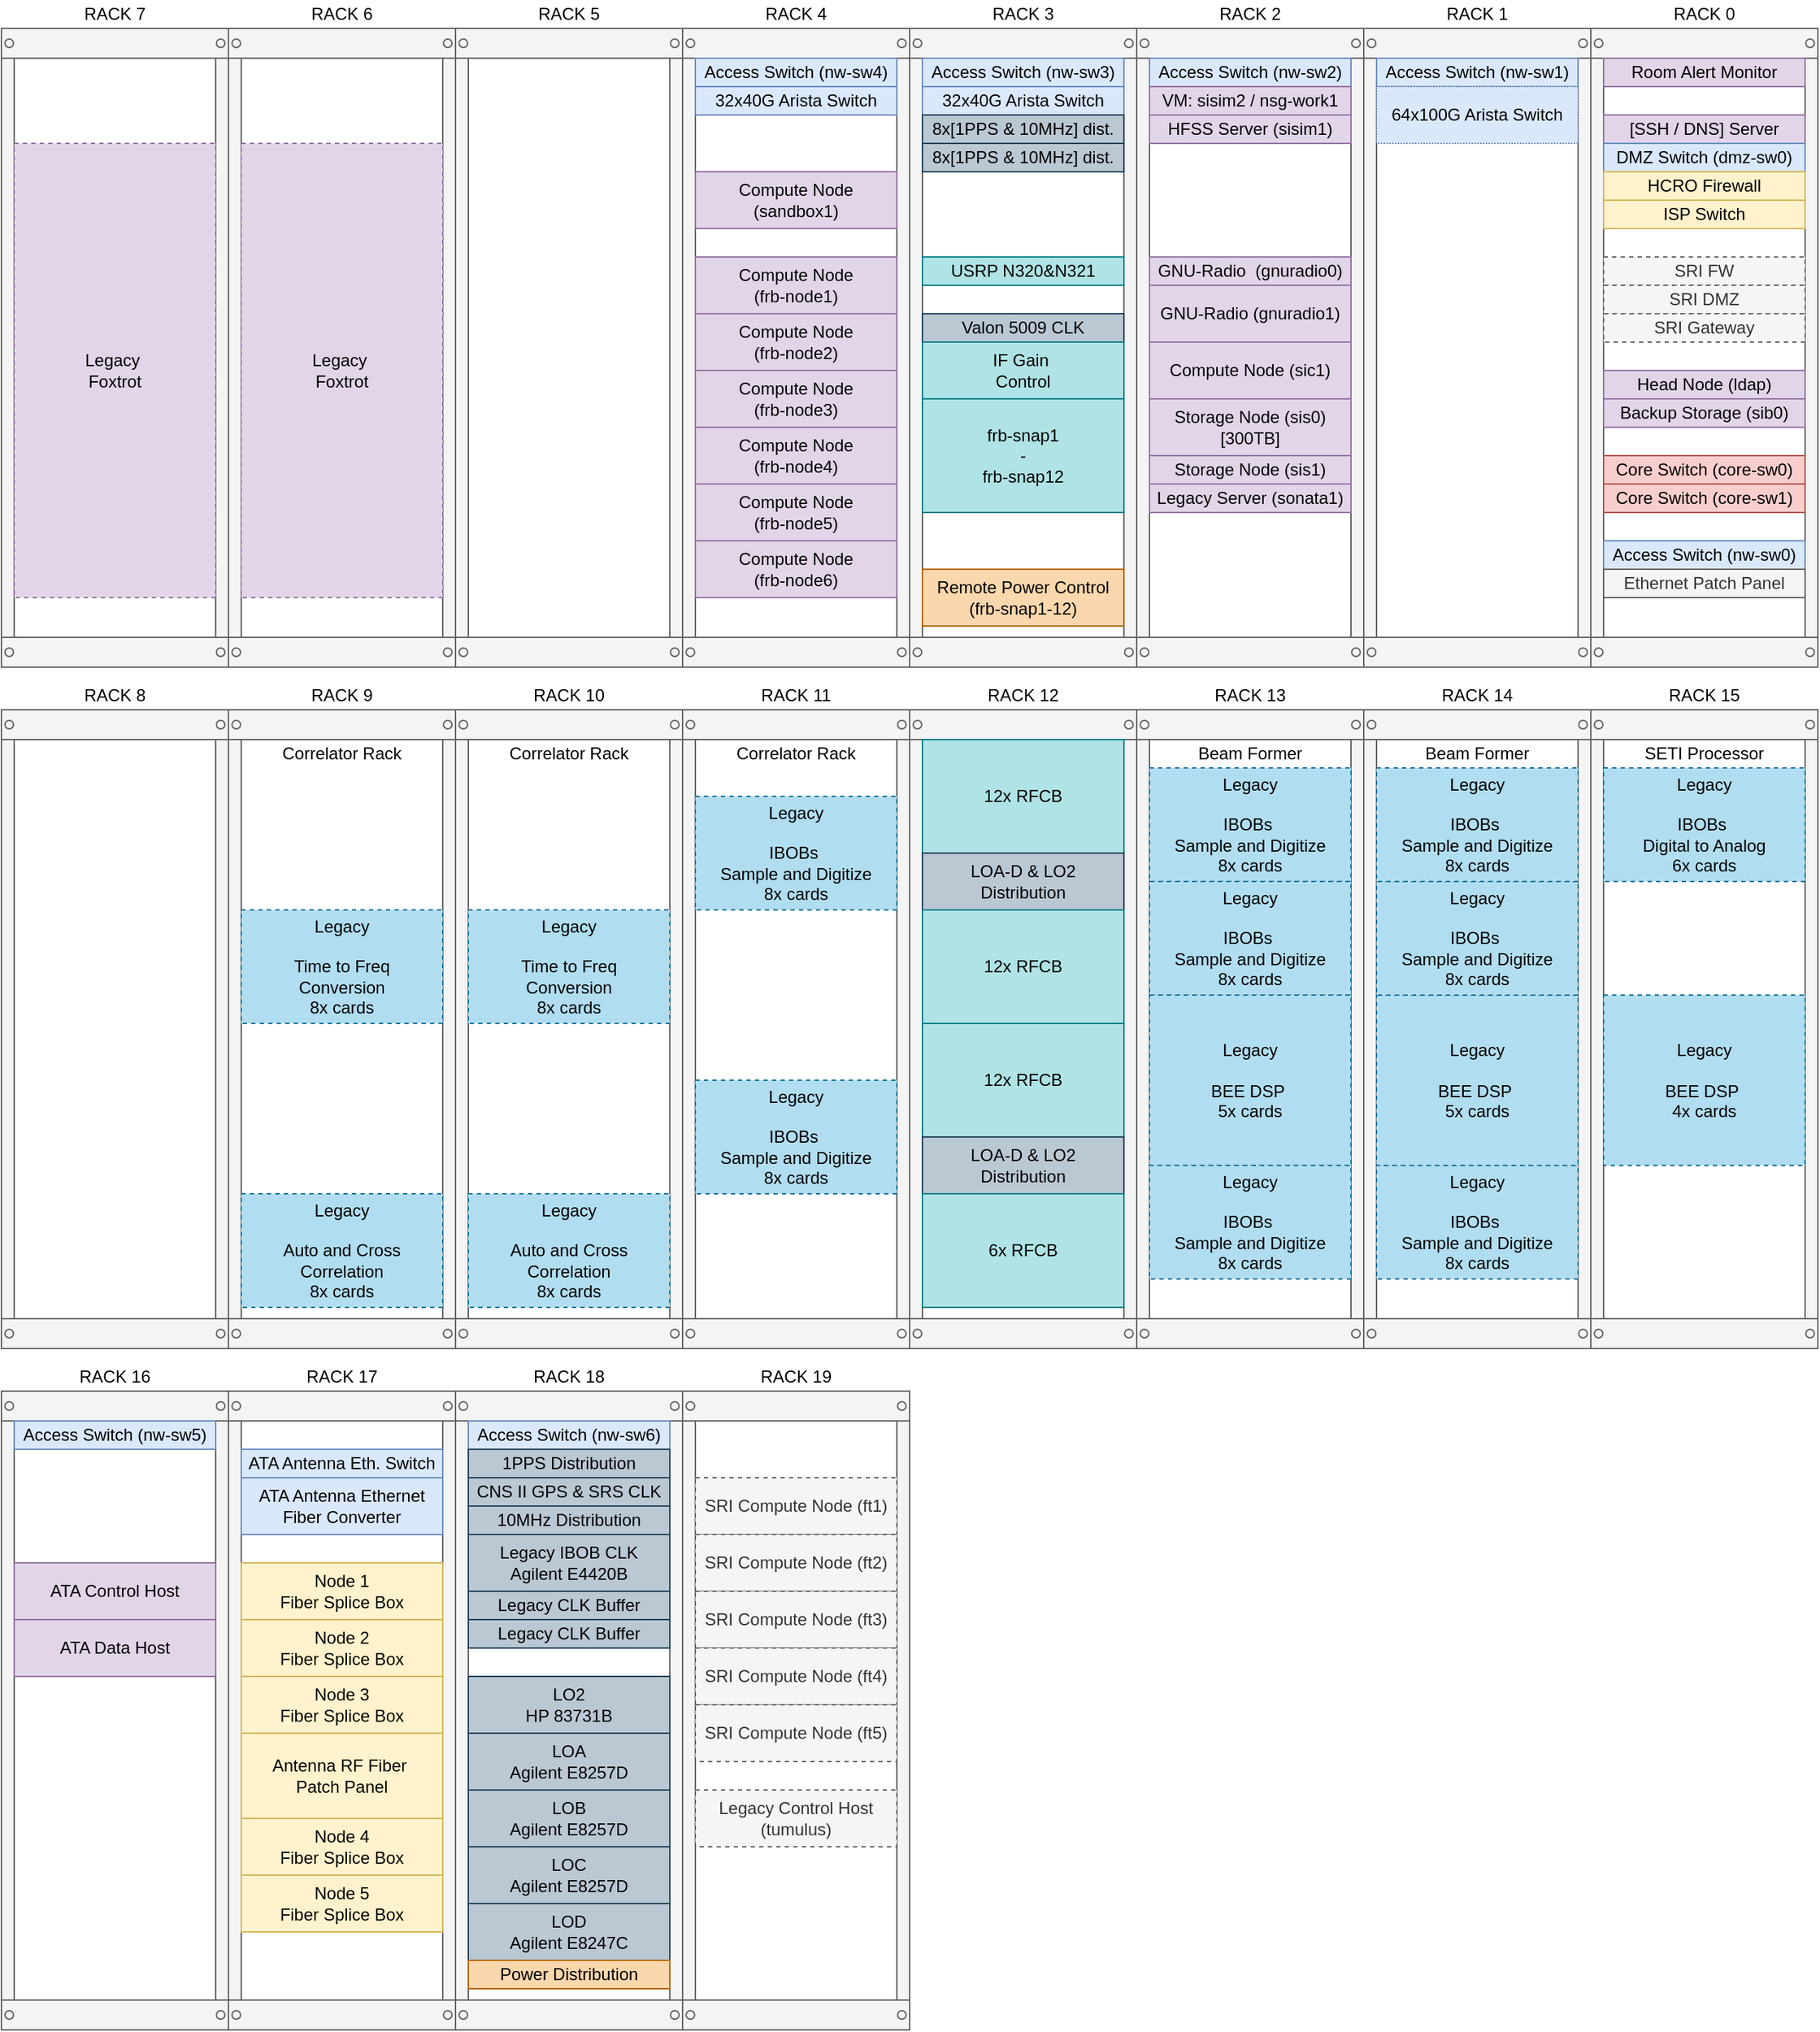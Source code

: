 <mxfile version="13.7.9" type="device"><diagram id="acVlcwg54Op8fTkylgdc" name="Page-1"><mxGraphModel dx="1425" dy="791" grid="1" gridSize="10" guides="1" tooltips="1" connect="1" arrows="1" fold="1" page="1" pageScale="1" pageWidth="1300" pageHeight="1500" math="0" shadow="0"><root><mxCell id="0"/><mxCell id="1" parent="0"/><mxCell id="pl-7MKPq9duxqX2L7ix8-49" value="" style="strokeColor=#666666;html=1;verticalLabelPosition=bottom;labelBackgroundColor=#ffffff;verticalAlign=top;outlineConnect=0;shadow=0;dashed=0;shape=mxgraph.rackGeneral.container;fillColor2=#f4f4f4;container=1;collapsible=0;childLayout=rack;allowGaps=1;marginLeft=9;marginRight=9;marginTop=21;marginBottom=22;textColor=#666666;numDisp=off;align=left;" parent="1" vertex="1"><mxGeometry y="40" width="160" height="450" as="geometry"/></mxCell><mxCell id="Iebf_8mehRevrUUTyz5r-137" value="Legacy&amp;nbsp;&lt;br&gt;Foxtrot" style="rounded=0;whiteSpace=wrap;html=1;fillColor=#e1d5e7;strokeColor=#9673a6;dashed=1;" vertex="1" parent="pl-7MKPq9duxqX2L7ix8-49"><mxGeometry x="9" y="81" width="142" height="320" as="geometry"/></mxCell><mxCell id="pl-7MKPq9duxqX2L7ix8-50" value="" style="strokeColor=#666666;html=1;verticalLabelPosition=bottom;labelBackgroundColor=#ffffff;verticalAlign=top;outlineConnect=0;shadow=0;dashed=0;shape=mxgraph.rackGeneral.container;fillColor2=#f4f4f4;container=1;collapsible=0;childLayout=rack;allowGaps=1;marginLeft=9;marginRight=9;marginTop=21;marginBottom=22;textColor=#666666;numDisp=off;align=left;" parent="1" vertex="1"><mxGeometry x="160" y="40" width="160" height="450" as="geometry"/></mxCell><mxCell id="pl-7MKPq9duxqX2L7ix8-70" value="Legacy&amp;nbsp;&lt;br&gt;Foxtrot" style="rounded=0;whiteSpace=wrap;html=1;fillColor=#e1d5e7;strokeColor=#9673a6;dashed=1;" parent="pl-7MKPq9duxqX2L7ix8-50" vertex="1"><mxGeometry x="9" y="81" width="142" height="320" as="geometry"/></mxCell><mxCell id="pl-7MKPq9duxqX2L7ix8-51" value="" style="strokeColor=#666666;html=1;verticalLabelPosition=bottom;labelBackgroundColor=#ffffff;verticalAlign=top;outlineConnect=0;shadow=0;dashed=0;shape=mxgraph.rackGeneral.container;fillColor2=#f4f4f4;container=1;collapsible=0;childLayout=rack;allowGaps=1;marginLeft=9;marginRight=9;marginTop=21;marginBottom=22;textColor=#666666;numDisp=off;align=left;" parent="1" vertex="1"><mxGeometry x="320" y="40" width="160" height="450" as="geometry"/></mxCell><mxCell id="pl-7MKPq9duxqX2L7ix8-52" value="" style="strokeColor=#666666;html=1;verticalLabelPosition=bottom;labelBackgroundColor=#ffffff;verticalAlign=top;outlineConnect=0;shadow=0;dashed=0;shape=mxgraph.rackGeneral.container;fillColor2=#f4f4f4;container=1;collapsible=0;childLayout=rack;allowGaps=1;marginLeft=9;marginRight=9;marginTop=21;marginBottom=22;textColor=#666666;numDisp=off;align=left;" parent="1" vertex="1"><mxGeometry x="480" y="40" width="160" height="450" as="geometry"/></mxCell><mxCell id="Iebf_8mehRevrUUTyz5r-128" value="Access Switch (nw-sw4)" style="rounded=0;whiteSpace=wrap;html=1;fillColor=#dae8fc;strokeColor=#6c8ebf;" vertex="1" parent="pl-7MKPq9duxqX2L7ix8-52"><mxGeometry x="9" y="21" width="142" height="20" as="geometry"/></mxCell><mxCell id="Iebf_8mehRevrUUTyz5r-132" value="32x40G Arista Switch" style="rounded=0;whiteSpace=wrap;html=1;fillColor=#dae8fc;strokeColor=#6c8ebf;" vertex="1" parent="pl-7MKPq9duxqX2L7ix8-52"><mxGeometry x="9" y="41" width="142" height="20" as="geometry"/></mxCell><mxCell id="pl-7MKPq9duxqX2L7ix8-56" value="Compute Node (sandbox1)" style="rounded=0;whiteSpace=wrap;html=1;fillColor=#e1d5e7;strokeColor=#9673a6;" parent="pl-7MKPq9duxqX2L7ix8-52" vertex="1"><mxGeometry x="9" y="101" width="142" height="40" as="geometry"/></mxCell><mxCell id="pl-7MKPq9duxqX2L7ix8-57" value="Compute Node&lt;br&gt;(frb-node1)" style="rounded=0;whiteSpace=wrap;html=1;fillColor=#e1d5e7;strokeColor=#9673a6;" parent="pl-7MKPq9duxqX2L7ix8-52" vertex="1"><mxGeometry x="9" y="161" width="142" height="40" as="geometry"/></mxCell><mxCell id="pl-7MKPq9duxqX2L7ix8-58" value="Compute Node&lt;br&gt;(frb-node2)" style="rounded=0;whiteSpace=wrap;html=1;fillColor=#e1d5e7;strokeColor=#9673a6;" parent="pl-7MKPq9duxqX2L7ix8-52" vertex="1"><mxGeometry x="9" y="201" width="142" height="40" as="geometry"/></mxCell><mxCell id="pl-7MKPq9duxqX2L7ix8-59" value="Compute Node&lt;br&gt;(frb-node3)" style="rounded=0;whiteSpace=wrap;html=1;fillColor=#e1d5e7;strokeColor=#9673a6;" parent="pl-7MKPq9duxqX2L7ix8-52" vertex="1"><mxGeometry x="9" y="241" width="142" height="40" as="geometry"/></mxCell><mxCell id="pl-7MKPq9duxqX2L7ix8-60" value="Compute Node&lt;br&gt;(frb-node4)" style="rounded=0;whiteSpace=wrap;html=1;fillColor=#e1d5e7;strokeColor=#9673a6;" parent="pl-7MKPq9duxqX2L7ix8-52" vertex="1"><mxGeometry x="9" y="281" width="142" height="40" as="geometry"/></mxCell><mxCell id="pl-7MKPq9duxqX2L7ix8-61" value="Compute Node&lt;br&gt;(frb-node5)" style="rounded=0;whiteSpace=wrap;html=1;fillColor=#e1d5e7;strokeColor=#9673a6;" parent="pl-7MKPq9duxqX2L7ix8-52" vertex="1"><mxGeometry x="9" y="321" width="142" height="40" as="geometry"/></mxCell><mxCell id="pl-7MKPq9duxqX2L7ix8-62" value="Compute Node&lt;br&gt;(frb-node6)" style="rounded=0;whiteSpace=wrap;html=1;fillColor=#e1d5e7;strokeColor=#9673a6;" parent="pl-7MKPq9duxqX2L7ix8-52" vertex="1"><mxGeometry x="9" y="361" width="142" height="40" as="geometry"/></mxCell><mxCell id="Iebf_8mehRevrUUTyz5r-2" value="" style="strokeColor=#666666;html=1;verticalLabelPosition=bottom;labelBackgroundColor=#ffffff;verticalAlign=top;outlineConnect=0;shadow=0;dashed=0;shape=mxgraph.rackGeneral.container;fillColor2=#f4f4f4;container=1;collapsible=0;childLayout=rack;allowGaps=1;marginLeft=9;marginRight=9;marginTop=21;marginBottom=22;textColor=#666666;numDisp=off;align=left;" vertex="1" parent="1"><mxGeometry x="640" y="40" width="160" height="450" as="geometry"/></mxCell><mxCell id="Iebf_8mehRevrUUTyz5r-127" value="Access Switch (nw-sw3)" style="rounded=0;whiteSpace=wrap;html=1;fillColor=#dae8fc;strokeColor=#6c8ebf;" vertex="1" parent="Iebf_8mehRevrUUTyz5r-2"><mxGeometry x="9" y="21" width="142" height="20" as="geometry"/></mxCell><mxCell id="Iebf_8mehRevrUUTyz5r-134" value="32x40G Arista Switch" style="rounded=0;whiteSpace=wrap;html=1;fillColor=#dae8fc;strokeColor=#6c8ebf;" vertex="1" parent="Iebf_8mehRevrUUTyz5r-2"><mxGeometry x="9" y="41" width="142" height="20" as="geometry"/></mxCell><mxCell id="pl-7MKPq9duxqX2L7ix8-67" value="8x[1PPS &amp;amp; 10MHz] dist." style="rounded=0;whiteSpace=wrap;html=1;fillColor=#bac8d3;strokeColor=#23445d;" parent="Iebf_8mehRevrUUTyz5r-2" vertex="1"><mxGeometry x="9" y="61" width="142" height="20" as="geometry"/></mxCell><mxCell id="Iebf_8mehRevrUUTyz5r-135" value="8x[1PPS &amp;amp; 10MHz] dist." style="rounded=0;whiteSpace=wrap;html=1;fillColor=#bac8d3;strokeColor=#23445d;" vertex="1" parent="Iebf_8mehRevrUUTyz5r-2"><mxGeometry x="9" y="81" width="142" height="20" as="geometry"/></mxCell><mxCell id="Iebf_8mehRevrUUTyz5r-136" value="USRP N320&amp;amp;N321" style="rounded=0;whiteSpace=wrap;html=1;fillColor=#b0e3e6;strokeColor=#0e8088;" vertex="1" parent="Iebf_8mehRevrUUTyz5r-2"><mxGeometry x="9" y="161" width="142" height="20" as="geometry"/></mxCell><mxCell id="pl-7MKPq9duxqX2L7ix8-66" value="Valon 5009 CLK" style="rounded=0;whiteSpace=wrap;html=1;fillColor=#bac8d3;strokeColor=#23445d;" parent="Iebf_8mehRevrUUTyz5r-2" vertex="1"><mxGeometry x="9" y="201" width="142" height="20" as="geometry"/></mxCell><mxCell id="pl-7MKPq9duxqX2L7ix8-63" value="IF Gain&amp;nbsp;&lt;br&gt;Control" style="rounded=0;whiteSpace=wrap;html=1;fillColor=#b0e3e6;strokeColor=#0e8088;" parent="Iebf_8mehRevrUUTyz5r-2" vertex="1"><mxGeometry x="9" y="221" width="142" height="40" as="geometry"/></mxCell><mxCell id="pl-7MKPq9duxqX2L7ix8-65" value="frb-snap1&lt;br&gt;-&lt;br&gt;frb-snap12" style="rounded=0;whiteSpace=wrap;html=1;fillColor=#b0e3e6;strokeColor=#0e8088;" parent="Iebf_8mehRevrUUTyz5r-2" vertex="1"><mxGeometry x="9" y="261" width="142" height="80" as="geometry"/></mxCell><mxCell id="pl-7MKPq9duxqX2L7ix8-68" value="Remote Power Control&lt;br&gt;(frb-snap1-12)" style="rounded=0;whiteSpace=wrap;html=1;fillColor=#fad7ac;strokeColor=#b46504;" parent="Iebf_8mehRevrUUTyz5r-2" vertex="1"><mxGeometry x="9" y="381" width="142" height="40" as="geometry"/></mxCell><mxCell id="Iebf_8mehRevrUUTyz5r-6" value="" style="strokeColor=#666666;html=1;verticalLabelPosition=bottom;labelBackgroundColor=#ffffff;verticalAlign=top;outlineConnect=0;shadow=0;dashed=0;shape=mxgraph.rackGeneral.container;fillColor2=#f4f4f4;container=1;collapsible=0;childLayout=rack;allowGaps=1;marginLeft=9;marginRight=9;marginTop=21;marginBottom=22;textColor=#666666;numDisp=off;align=left;" vertex="1" parent="1"><mxGeometry x="800" y="40" width="160" height="450" as="geometry"/></mxCell><mxCell id="Iebf_8mehRevrUUTyz5r-124" value="Access Switch (nw-sw2)" style="rounded=0;whiteSpace=wrap;html=1;fillColor=#dae8fc;strokeColor=#6c8ebf;" vertex="1" parent="Iebf_8mehRevrUUTyz5r-6"><mxGeometry x="9" y="21" width="142" height="20" as="geometry"/></mxCell><mxCell id="Iebf_8mehRevrUUTyz5r-12" value="VM: sisim2 / nsg-work1" style="rounded=0;whiteSpace=wrap;html=1;fillColor=#e1d5e7;strokeColor=#9673a6;" vertex="1" parent="Iebf_8mehRevrUUTyz5r-6"><mxGeometry x="9" y="41" width="142" height="20" as="geometry"/></mxCell><mxCell id="Iebf_8mehRevrUUTyz5r-7" value="HFSS Server (sisim1)" style="rounded=0;whiteSpace=wrap;html=1;fillColor=#e1d5e7;strokeColor=#9673a6;" vertex="1" parent="Iebf_8mehRevrUUTyz5r-6"><mxGeometry x="9" y="61" width="142" height="20" as="geometry"/></mxCell><mxCell id="Iebf_8mehRevrUUTyz5r-9" value="GNU-Radio&amp;nbsp; (gnuradio0)" style="rounded=0;whiteSpace=wrap;html=1;fillColor=#e1d5e7;strokeColor=#9673a6;" vertex="1" parent="Iebf_8mehRevrUUTyz5r-6"><mxGeometry x="9" y="161" width="142" height="20" as="geometry"/></mxCell><mxCell id="Iebf_8mehRevrUUTyz5r-13" value="GNU-Radio (gnuradio1)" style="rounded=0;whiteSpace=wrap;html=1;fillColor=#e1d5e7;strokeColor=#9673a6;" vertex="1" parent="Iebf_8mehRevrUUTyz5r-6"><mxGeometry x="9" y="181" width="142" height="40" as="geometry"/></mxCell><mxCell id="Iebf_8mehRevrUUTyz5r-8" value="Compute Node (sic1)" style="rounded=0;whiteSpace=wrap;html=1;fillColor=#e1d5e7;strokeColor=#9673a6;" vertex="1" parent="Iebf_8mehRevrUUTyz5r-6"><mxGeometry x="9" y="221" width="142" height="40" as="geometry"/></mxCell><mxCell id="Iebf_8mehRevrUUTyz5r-129" value="Storage Node (sis0)&lt;br&gt;[300TB]" style="rounded=0;whiteSpace=wrap;html=1;fillColor=#e1d5e7;strokeColor=#9673a6;" vertex="1" parent="Iebf_8mehRevrUUTyz5r-6"><mxGeometry x="9" y="261" width="142" height="40" as="geometry"/></mxCell><mxCell id="Iebf_8mehRevrUUTyz5r-130" value="Storage Node (sis1)" style="rounded=0;whiteSpace=wrap;html=1;fillColor=#e1d5e7;strokeColor=#9673a6;" vertex="1" parent="Iebf_8mehRevrUUTyz5r-6"><mxGeometry x="9" y="301" width="142" height="20" as="geometry"/></mxCell><mxCell id="Iebf_8mehRevrUUTyz5r-131" value="Legacy Server (sonata1)" style="rounded=0;whiteSpace=wrap;html=1;fillColor=#e1d5e7;strokeColor=#9673a6;" vertex="1" parent="Iebf_8mehRevrUUTyz5r-6"><mxGeometry x="9" y="321" width="142" height="20" as="geometry"/></mxCell><mxCell id="Iebf_8mehRevrUUTyz5r-10" value="" style="strokeColor=#666666;html=1;verticalLabelPosition=bottom;labelBackgroundColor=#ffffff;verticalAlign=top;outlineConnect=0;shadow=0;dashed=0;shape=mxgraph.rackGeneral.container;fillColor2=#f4f4f4;container=1;collapsible=0;childLayout=rack;allowGaps=1;marginLeft=9;marginRight=9;marginTop=21;marginBottom=22;textColor=#666666;numDisp=off;align=left;" vertex="1" parent="1"><mxGeometry x="960" y="40" width="160" height="450" as="geometry"/></mxCell><mxCell id="Iebf_8mehRevrUUTyz5r-11" value="Access Switch (nw-sw1)" style="rounded=0;whiteSpace=wrap;html=1;fillColor=#dae8fc;strokeColor=#6c8ebf;" vertex="1" parent="Iebf_8mehRevrUUTyz5r-10"><mxGeometry x="9" y="21" width="142" height="20" as="geometry"/></mxCell><mxCell id="Iebf_8mehRevrUUTyz5r-125" value="64x100G Arista Switch" style="rounded=0;whiteSpace=wrap;html=1;fillColor=#dae8fc;strokeColor=#6c8ebf;dashed=1;dashPattern=1 1;" vertex="1" parent="Iebf_8mehRevrUUTyz5r-10"><mxGeometry x="9" y="41" width="142" height="40" as="geometry"/></mxCell><mxCell id="Iebf_8mehRevrUUTyz5r-52" value="" style="strokeColor=#666666;html=1;verticalLabelPosition=bottom;labelBackgroundColor=#ffffff;verticalAlign=top;outlineConnect=0;shadow=0;dashed=0;shape=mxgraph.rackGeneral.container;fillColor2=#f4f4f4;container=1;collapsible=0;childLayout=rack;allowGaps=1;marginLeft=9;marginRight=9;marginTop=21;marginBottom=22;textColor=#666666;numDisp=off;align=left;" vertex="1" parent="1"><mxGeometry y="520" width="160" height="450" as="geometry"/></mxCell><mxCell id="Iebf_8mehRevrUUTyz5r-60" value="" style="strokeColor=#666666;html=1;verticalLabelPosition=bottom;labelBackgroundColor=#ffffff;verticalAlign=top;outlineConnect=0;shadow=0;dashed=0;shape=mxgraph.rackGeneral.container;fillColor2=#f4f4f4;container=1;collapsible=0;childLayout=rack;allowGaps=1;marginLeft=9;marginRight=9;marginTop=21;marginBottom=22;textColor=#666666;numDisp=off;align=left;" vertex="1" parent="1"><mxGeometry x="160" y="520" width="160" height="450" as="geometry"/></mxCell><mxCell id="Iebf_8mehRevrUUTyz5r-155" value="Correlator Rack" style="text;html=1;strokeColor=none;fillColor=none;align=center;verticalAlign=middle;whiteSpace=wrap;rounded=0;" vertex="1" parent="Iebf_8mehRevrUUTyz5r-60"><mxGeometry x="9" y="21" width="142" height="20" as="geometry"/></mxCell><mxCell id="Iebf_8mehRevrUUTyz5r-150" value="Legacy&lt;br&gt;&lt;br&gt;Time to Freq&lt;br&gt;Conversion&lt;br&gt;8x cards" style="rounded=0;whiteSpace=wrap;html=1;strokeColor=#10739e;dashed=1;fillColor=#b1ddf0;" vertex="1" parent="Iebf_8mehRevrUUTyz5r-60"><mxGeometry x="9" y="141" width="142" height="80" as="geometry"/></mxCell><mxCell id="Iebf_8mehRevrUUTyz5r-151" value="Legacy&lt;br&gt;&lt;br&gt;Auto and Cross&lt;br&gt;Correlation&lt;br&gt;8x cards" style="rounded=0;whiteSpace=wrap;html=1;strokeColor=#10739e;dashed=1;fillColor=#b1ddf0;" vertex="1" parent="Iebf_8mehRevrUUTyz5r-60"><mxGeometry x="9" y="341" width="142" height="80" as="geometry"/></mxCell><mxCell id="Iebf_8mehRevrUUTyz5r-66" value="" style="strokeColor=#666666;html=1;verticalLabelPosition=bottom;labelBackgroundColor=#ffffff;verticalAlign=top;outlineConnect=0;shadow=0;dashed=0;shape=mxgraph.rackGeneral.container;fillColor2=#f4f4f4;container=1;collapsible=0;childLayout=rack;allowGaps=1;marginLeft=9;marginRight=9;marginTop=21;marginBottom=22;textColor=#666666;numDisp=off;align=left;" vertex="1" parent="1"><mxGeometry x="320" y="520" width="160" height="450" as="geometry"/></mxCell><mxCell id="Iebf_8mehRevrUUTyz5r-154" value="Correlator Rack" style="text;html=1;strokeColor=none;fillColor=none;align=center;verticalAlign=middle;whiteSpace=wrap;rounded=0;" vertex="1" parent="Iebf_8mehRevrUUTyz5r-66"><mxGeometry x="9" y="21" width="142" height="20" as="geometry"/></mxCell><mxCell id="Iebf_8mehRevrUUTyz5r-148" value="Legacy&lt;br&gt;&lt;br&gt;Time to Freq&lt;br&gt;Conversion&lt;br&gt;8x cards" style="rounded=0;whiteSpace=wrap;html=1;strokeColor=#10739e;dashed=1;fillColor=#b1ddf0;" vertex="1" parent="Iebf_8mehRevrUUTyz5r-66"><mxGeometry x="9" y="141" width="142" height="80" as="geometry"/></mxCell><mxCell id="Iebf_8mehRevrUUTyz5r-149" value="Legacy&lt;br&gt;&lt;br&gt;Auto and Cross&lt;br&gt;Correlation&lt;br&gt;8x cards" style="rounded=0;whiteSpace=wrap;html=1;strokeColor=#10739e;dashed=1;fillColor=#b1ddf0;" vertex="1" parent="Iebf_8mehRevrUUTyz5r-66"><mxGeometry x="9" y="341" width="142" height="80" as="geometry"/></mxCell><mxCell id="Iebf_8mehRevrUUTyz5r-72" value="" style="strokeColor=#666666;html=1;verticalLabelPosition=bottom;labelBackgroundColor=#ffffff;verticalAlign=top;outlineConnect=0;shadow=0;dashed=0;shape=mxgraph.rackGeneral.container;fillColor2=#f4f4f4;container=1;collapsible=0;childLayout=rack;allowGaps=1;marginLeft=9;marginRight=9;marginTop=21;marginBottom=22;textColor=#666666;numDisp=off;align=left;" vertex="1" parent="1"><mxGeometry x="480" y="520" width="160" height="450" as="geometry"/></mxCell><mxCell id="Iebf_8mehRevrUUTyz5r-153" value="Correlator Rack" style="text;html=1;strokeColor=none;fillColor=none;align=center;verticalAlign=middle;whiteSpace=wrap;rounded=0;" vertex="1" parent="Iebf_8mehRevrUUTyz5r-72"><mxGeometry x="9" y="21" width="142" height="20" as="geometry"/></mxCell><mxCell id="Iebf_8mehRevrUUTyz5r-146" value="Legacy&lt;br&gt;&lt;br&gt;IBOBs&amp;nbsp;&lt;br&gt;Sample and Digitize&lt;br&gt;8x cards" style="rounded=0;whiteSpace=wrap;html=1;strokeColor=#10739e;dashed=1;fillColor=#b1ddf0;" vertex="1" parent="Iebf_8mehRevrUUTyz5r-72"><mxGeometry x="9" y="61" width="142" height="80" as="geometry"/></mxCell><mxCell id="Iebf_8mehRevrUUTyz5r-147" value="Legacy&lt;br&gt;&lt;br&gt;IBOBs&amp;nbsp;&lt;br&gt;Sample and Digitize&lt;br&gt;8x cards" style="rounded=0;whiteSpace=wrap;html=1;strokeColor=#10739e;dashed=1;fillColor=#b1ddf0;" vertex="1" parent="Iebf_8mehRevrUUTyz5r-72"><mxGeometry x="9" y="261" width="142" height="80" as="geometry"/></mxCell><mxCell id="Iebf_8mehRevrUUTyz5r-76" value="" style="strokeColor=#666666;html=1;verticalLabelPosition=bottom;labelBackgroundColor=#ffffff;verticalAlign=top;outlineConnect=0;shadow=0;dashed=0;shape=mxgraph.rackGeneral.container;fillColor2=#f4f4f4;container=1;collapsible=0;childLayout=rack;allowGaps=1;marginLeft=9;marginRight=9;marginTop=21;marginBottom=22;textColor=#666666;numDisp=off;align=left;" vertex="1" parent="1"><mxGeometry x="640" y="520" width="160" height="450" as="geometry"/></mxCell><mxCell id="Iebf_8mehRevrUUTyz5r-138" value="12x RFCB" style="rounded=0;whiteSpace=wrap;html=1;fillColor=#b0e3e6;strokeColor=#0e8088;" vertex="1" parent="Iebf_8mehRevrUUTyz5r-76"><mxGeometry x="9" y="21" width="142" height="80" as="geometry"/></mxCell><mxCell id="Iebf_8mehRevrUUTyz5r-142" value="LOA-D &amp;amp; LO2&lt;br&gt;Distribution" style="rounded=0;whiteSpace=wrap;html=1;fillColor=#bac8d3;strokeColor=#23445d;" vertex="1" parent="Iebf_8mehRevrUUTyz5r-76"><mxGeometry x="9" y="101" width="142" height="40" as="geometry"/></mxCell><mxCell id="Iebf_8mehRevrUUTyz5r-140" value="12x RFCB" style="rounded=0;whiteSpace=wrap;html=1;fillColor=#b0e3e6;strokeColor=#0e8088;" vertex="1" parent="Iebf_8mehRevrUUTyz5r-76"><mxGeometry x="9" y="141" width="142" height="80" as="geometry"/></mxCell><mxCell id="Iebf_8mehRevrUUTyz5r-141" value="12x RFCB" style="rounded=0;whiteSpace=wrap;html=1;fillColor=#b0e3e6;strokeColor=#0e8088;" vertex="1" parent="Iebf_8mehRevrUUTyz5r-76"><mxGeometry x="9" y="221" width="142" height="80" as="geometry"/></mxCell><mxCell id="Iebf_8mehRevrUUTyz5r-144" value="LOA-D &amp;amp; LO2&lt;br&gt;Distribution" style="rounded=0;whiteSpace=wrap;html=1;fillColor=#bac8d3;strokeColor=#23445d;" vertex="1" parent="Iebf_8mehRevrUUTyz5r-76"><mxGeometry x="9" y="301" width="142" height="40" as="geometry"/></mxCell><mxCell id="Iebf_8mehRevrUUTyz5r-143" value="6x RFCB" style="rounded=0;whiteSpace=wrap;html=1;fillColor=#b0e3e6;strokeColor=#0e8088;" vertex="1" parent="Iebf_8mehRevrUUTyz5r-76"><mxGeometry x="9" y="341" width="142" height="80" as="geometry"/></mxCell><mxCell id="Iebf_8mehRevrUUTyz5r-80" value="" style="strokeColor=#666666;html=1;verticalLabelPosition=bottom;labelBackgroundColor=#ffffff;verticalAlign=top;outlineConnect=0;shadow=0;dashed=0;shape=mxgraph.rackGeneral.container;fillColor2=#f4f4f4;container=1;collapsible=0;childLayout=rack;allowGaps=1;marginLeft=9;marginRight=9;marginTop=21;marginBottom=22;textColor=#666666;numDisp=off;align=left;" vertex="1" parent="1"><mxGeometry x="800" y="520" width="160" height="450" as="geometry"/></mxCell><mxCell id="Iebf_8mehRevrUUTyz5r-156" value="Beam Former" style="text;html=1;strokeColor=none;fillColor=none;align=center;verticalAlign=middle;whiteSpace=wrap;rounded=0;" vertex="1" parent="Iebf_8mehRevrUUTyz5r-80"><mxGeometry x="9" y="21" width="142" height="20" as="geometry"/></mxCell><mxCell id="Iebf_8mehRevrUUTyz5r-157" value="Legacy&lt;br&gt;&lt;br&gt;IBOBs&amp;nbsp;&lt;br&gt;Sample and Digitize&lt;br&gt;8x cards" style="rounded=0;whiteSpace=wrap;html=1;strokeColor=#10739e;dashed=1;fillColor=#b1ddf0;" vertex="1" parent="Iebf_8mehRevrUUTyz5r-80"><mxGeometry x="9" y="41" width="142" height="80" as="geometry"/></mxCell><mxCell id="Iebf_8mehRevrUUTyz5r-158" value="Legacy&lt;br&gt;&lt;br&gt;IBOBs&amp;nbsp;&lt;br&gt;Sample and Digitize&lt;br&gt;8x cards" style="rounded=0;whiteSpace=wrap;html=1;strokeColor=#10739e;dashed=1;fillColor=#b1ddf0;" vertex="1" parent="Iebf_8mehRevrUUTyz5r-80"><mxGeometry x="9" y="121" width="142" height="80" as="geometry"/></mxCell><mxCell id="Iebf_8mehRevrUUTyz5r-159" value="Legacy&lt;br&gt;&lt;br&gt;BEE DSP&amp;nbsp;&lt;br&gt;5x cards" style="rounded=0;whiteSpace=wrap;html=1;strokeColor=#10739e;dashed=1;fillColor=#b1ddf0;" vertex="1" parent="Iebf_8mehRevrUUTyz5r-80"><mxGeometry x="9" y="201" width="142" height="120" as="geometry"/></mxCell><mxCell id="Iebf_8mehRevrUUTyz5r-160" value="Legacy&lt;br&gt;&lt;br&gt;IBOBs&amp;nbsp;&lt;br&gt;Sample and Digitize&lt;br&gt;8x cards" style="rounded=0;whiteSpace=wrap;html=1;strokeColor=#10739e;dashed=1;fillColor=#b1ddf0;" vertex="1" parent="Iebf_8mehRevrUUTyz5r-80"><mxGeometry x="9" y="321" width="142" height="80" as="geometry"/></mxCell><mxCell id="Iebf_8mehRevrUUTyz5r-84" value="" style="strokeColor=#666666;html=1;verticalLabelPosition=bottom;labelBackgroundColor=#ffffff;verticalAlign=top;outlineConnect=0;shadow=0;dashed=0;shape=mxgraph.rackGeneral.container;fillColor2=#f4f4f4;container=1;collapsible=0;childLayout=rack;allowGaps=1;marginLeft=9;marginRight=9;marginTop=21;marginBottom=22;textColor=#666666;numDisp=off;align=left;" vertex="1" parent="1"><mxGeometry x="960" y="520" width="160" height="450" as="geometry"/></mxCell><mxCell id="Iebf_8mehRevrUUTyz5r-165" value="Beam Former" style="text;html=1;strokeColor=none;fillColor=none;align=center;verticalAlign=middle;whiteSpace=wrap;rounded=0;" vertex="1" parent="Iebf_8mehRevrUUTyz5r-84"><mxGeometry x="9" y="21" width="142" height="20" as="geometry"/></mxCell><mxCell id="Iebf_8mehRevrUUTyz5r-164" value="Legacy&lt;br&gt;&lt;br&gt;IBOBs&amp;nbsp;&lt;br&gt;Sample and Digitize&lt;br&gt;8x cards" style="rounded=0;whiteSpace=wrap;html=1;strokeColor=#10739e;dashed=1;fillColor=#b1ddf0;" vertex="1" parent="Iebf_8mehRevrUUTyz5r-84"><mxGeometry x="9" y="321" width="142" height="80" as="geometry"/></mxCell><mxCell id="Iebf_8mehRevrUUTyz5r-163" value="Legacy&lt;br&gt;&lt;br&gt;BEE DSP&amp;nbsp;&lt;br&gt;5x cards" style="rounded=0;whiteSpace=wrap;html=1;strokeColor=#10739e;dashed=1;fillColor=#b1ddf0;" vertex="1" parent="Iebf_8mehRevrUUTyz5r-84"><mxGeometry x="9" y="201" width="142" height="120" as="geometry"/></mxCell><mxCell id="Iebf_8mehRevrUUTyz5r-162" value="Legacy&lt;br&gt;&lt;br&gt;IBOBs&amp;nbsp;&lt;br&gt;Sample and Digitize&lt;br&gt;8x cards" style="rounded=0;whiteSpace=wrap;html=1;strokeColor=#10739e;dashed=1;fillColor=#b1ddf0;" vertex="1" parent="Iebf_8mehRevrUUTyz5r-84"><mxGeometry x="9" y="121" width="142" height="80" as="geometry"/></mxCell><mxCell id="Iebf_8mehRevrUUTyz5r-161" value="Legacy&lt;br&gt;&lt;br&gt;IBOBs&amp;nbsp;&lt;br&gt;Sample and Digitize&lt;br&gt;8x cards" style="rounded=0;whiteSpace=wrap;html=1;strokeColor=#10739e;dashed=1;fillColor=#b1ddf0;" vertex="1" parent="Iebf_8mehRevrUUTyz5r-84"><mxGeometry x="9" y="41" width="142" height="80" as="geometry"/></mxCell><mxCell id="Iebf_8mehRevrUUTyz5r-88" value="" style="strokeColor=#666666;html=1;verticalLabelPosition=bottom;labelBackgroundColor=#ffffff;verticalAlign=top;outlineConnect=0;shadow=0;dashed=0;shape=mxgraph.rackGeneral.container;fillColor2=#f4f4f4;container=1;collapsible=0;childLayout=rack;allowGaps=1;marginLeft=9;marginRight=9;marginTop=21;marginBottom=22;textColor=#666666;numDisp=off;align=left;" vertex="1" parent="1"><mxGeometry x="1120" y="520" width="160" height="450" as="geometry"/></mxCell><mxCell id="Iebf_8mehRevrUUTyz5r-166" value="SETI Processor" style="text;html=1;strokeColor=none;fillColor=none;align=center;verticalAlign=middle;whiteSpace=wrap;rounded=0;" vertex="1" parent="Iebf_8mehRevrUUTyz5r-88"><mxGeometry x="9" y="21" width="142" height="20" as="geometry"/></mxCell><mxCell id="Iebf_8mehRevrUUTyz5r-167" value="Legacy&lt;br&gt;&lt;br&gt;IBOBs&amp;nbsp;&lt;br&gt;Digital to Analog&lt;br&gt;6x cards" style="rounded=0;whiteSpace=wrap;html=1;strokeColor=#10739e;dashed=1;fillColor=#b1ddf0;" vertex="1" parent="Iebf_8mehRevrUUTyz5r-88"><mxGeometry x="9" y="41" width="142" height="80" as="geometry"/></mxCell><mxCell id="Iebf_8mehRevrUUTyz5r-168" value="Legacy&lt;br&gt;&lt;br&gt;BEE DSP&amp;nbsp;&lt;br&gt;4x cards" style="rounded=0;whiteSpace=wrap;html=1;strokeColor=#10739e;dashed=1;fillColor=#b1ddf0;" vertex="1" parent="Iebf_8mehRevrUUTyz5r-88"><mxGeometry x="9" y="201" width="142" height="120" as="geometry"/></mxCell><mxCell id="pl-7MKPq9duxqX2L7ix8-53" value="" style="strokeColor=#666666;html=1;verticalLabelPosition=bottom;labelBackgroundColor=#ffffff;verticalAlign=top;outlineConnect=0;shadow=0;dashed=0;shape=mxgraph.rackGeneral.container;fillColor2=#f4f4f4;container=1;collapsible=0;childLayout=rack;allowGaps=1;marginLeft=9;marginRight=9;marginTop=21;marginBottom=22;textColor=#666666;numDisp=off;align=left;" parent="1" vertex="1"><mxGeometry x="1120" y="40" width="160" height="450" as="geometry"/></mxCell><mxCell id="Iebf_8mehRevrUUTyz5r-126" value="Room Alert Monitor" style="rounded=0;whiteSpace=wrap;html=1;fillColor=#e1d5e7;strokeColor=#9673a6;" vertex="1" parent="pl-7MKPq9duxqX2L7ix8-53"><mxGeometry x="9" y="21" width="142" height="20" as="geometry"/></mxCell><mxCell id="pl-7MKPq9duxqX2L7ix8-77" value="[SSH / DNS] Server" style="rounded=0;whiteSpace=wrap;html=1;fillColor=#e1d5e7;strokeColor=#9673a6;" parent="pl-7MKPq9duxqX2L7ix8-53" vertex="1"><mxGeometry x="9" y="61" width="142" height="20" as="geometry"/></mxCell><mxCell id="Iebf_8mehRevrUUTyz5r-123" value="DMZ Switch (dmz-sw0)" style="rounded=0;whiteSpace=wrap;html=1;fillColor=#dae8fc;strokeColor=#6c8ebf;" vertex="1" parent="pl-7MKPq9duxqX2L7ix8-53"><mxGeometry x="9" y="81" width="142" height="20" as="geometry"/></mxCell><mxCell id="pl-7MKPq9duxqX2L7ix8-78" value="HCRO Firewall" style="rounded=0;whiteSpace=wrap;html=1;fillColor=#fff2cc;strokeColor=#d6b656;" parent="pl-7MKPq9duxqX2L7ix8-53" vertex="1"><mxGeometry x="9" y="101" width="142" height="20" as="geometry"/></mxCell><mxCell id="pl-7MKPq9duxqX2L7ix8-85" value="ISP Switch" style="rounded=0;whiteSpace=wrap;html=1;fillColor=#fff2cc;strokeColor=#d6b656;" parent="pl-7MKPq9duxqX2L7ix8-53" vertex="1"><mxGeometry x="9" y="121" width="142" height="20" as="geometry"/></mxCell><mxCell id="pl-7MKPq9duxqX2L7ix8-86" value="SRI FW" style="rounded=0;whiteSpace=wrap;html=1;fillColor=#f5f5f5;strokeColor=#666666;dashed=1;fontColor=#333333;" parent="pl-7MKPq9duxqX2L7ix8-53" vertex="1"><mxGeometry x="9" y="161" width="142" height="20" as="geometry"/></mxCell><mxCell id="pl-7MKPq9duxqX2L7ix8-87" value="SRI DMZ" style="rounded=0;whiteSpace=wrap;html=1;fillColor=#f5f5f5;strokeColor=#666666;fontColor=#333333;dashed=1;" parent="pl-7MKPq9duxqX2L7ix8-53" vertex="1"><mxGeometry x="9" y="181" width="142" height="20" as="geometry"/></mxCell><mxCell id="pl-7MKPq9duxqX2L7ix8-88" value="SRI Gateway" style="rounded=0;whiteSpace=wrap;html=1;fillColor=#f5f5f5;strokeColor=#666666;fontColor=#333333;dashed=1;" parent="pl-7MKPq9duxqX2L7ix8-53" vertex="1"><mxGeometry x="9" y="201" width="142" height="20" as="geometry"/></mxCell><mxCell id="Iebf_8mehRevrUUTyz5r-121" value="Head Node (ldap)" style="rounded=0;whiteSpace=wrap;html=1;fillColor=#e1d5e7;strokeColor=#9673a6;" vertex="1" parent="pl-7MKPq9duxqX2L7ix8-53"><mxGeometry x="9" y="241" width="142" height="20" as="geometry"/></mxCell><mxCell id="Iebf_8mehRevrUUTyz5r-120" value="Backup Storage (sib0)" style="rounded=0;whiteSpace=wrap;html=1;fillColor=#e1d5e7;strokeColor=#9673a6;" vertex="1" parent="pl-7MKPq9duxqX2L7ix8-53"><mxGeometry x="9" y="261" width="142" height="20" as="geometry"/></mxCell><mxCell id="Iebf_8mehRevrUUTyz5r-119" value="Core Switch (core-sw0)" style="rounded=0;whiteSpace=wrap;html=1;fillColor=#f8cecc;strokeColor=#b85450;" vertex="1" parent="pl-7MKPq9duxqX2L7ix8-53"><mxGeometry x="9" y="301" width="142" height="20" as="geometry"/></mxCell><mxCell id="Iebf_8mehRevrUUTyz5r-118" value="Core Switch (core-sw1)" style="rounded=0;whiteSpace=wrap;html=1;fillColor=#f8cecc;strokeColor=#b85450;" vertex="1" parent="pl-7MKPq9duxqX2L7ix8-53"><mxGeometry x="9" y="321" width="142" height="20" as="geometry"/></mxCell><mxCell id="Iebf_8mehRevrUUTyz5r-117" value="Access Switch (nw-sw0)" style="rounded=0;whiteSpace=wrap;html=1;fillColor=#dae8fc;strokeColor=#6c8ebf;" vertex="1" parent="pl-7MKPq9duxqX2L7ix8-53"><mxGeometry x="9" y="361" width="142" height="20" as="geometry"/></mxCell><mxCell id="Iebf_8mehRevrUUTyz5r-116" value="Ethernet Patch Panel" style="rounded=0;whiteSpace=wrap;html=1;fillColor=#f5f5f5;strokeColor=#666666;fontColor=#333333;" vertex="1" parent="pl-7MKPq9duxqX2L7ix8-53"><mxGeometry x="9" y="381" width="142" height="20" as="geometry"/></mxCell><mxCell id="Iebf_8mehRevrUUTyz5r-29" value="" style="strokeColor=#666666;html=1;verticalLabelPosition=bottom;labelBackgroundColor=#ffffff;verticalAlign=top;outlineConnect=0;shadow=0;dashed=0;shape=mxgraph.rackGeneral.container;fillColor2=#f4f4f4;container=1;collapsible=0;childLayout=rack;allowGaps=1;marginLeft=9;marginRight=9;marginTop=21;marginBottom=22;textColor=#666666;numDisp=off;align=left;" vertex="1" parent="1"><mxGeometry y="1000" width="160" height="450" as="geometry"/></mxCell><mxCell id="Iebf_8mehRevrUUTyz5r-196" value="Access Switch (nw-sw5)" style="rounded=0;whiteSpace=wrap;html=1;fillColor=#dae8fc;strokeColor=#6c8ebf;" vertex="1" parent="Iebf_8mehRevrUUTyz5r-29"><mxGeometry x="9" y="21" width="142" height="20" as="geometry"/></mxCell><mxCell id="Iebf_8mehRevrUUTyz5r-30" value="ATA Control Host" style="rounded=0;whiteSpace=wrap;html=1;fillColor=#e1d5e7;strokeColor=#9673a6;" vertex="1" parent="Iebf_8mehRevrUUTyz5r-29"><mxGeometry x="9" y="121" width="142" height="40" as="geometry"/></mxCell><mxCell id="Iebf_8mehRevrUUTyz5r-198" value="ATA Data Host" style="rounded=0;whiteSpace=wrap;html=1;fillColor=#e1d5e7;strokeColor=#9673a6;" vertex="1" parent="Iebf_8mehRevrUUTyz5r-29"><mxGeometry x="9" y="161" width="142" height="40" as="geometry"/></mxCell><mxCell id="Iebf_8mehRevrUUTyz5r-25" value="" style="strokeColor=#666666;html=1;verticalLabelPosition=bottom;labelBackgroundColor=#ffffff;verticalAlign=top;outlineConnect=0;shadow=0;dashed=0;shape=mxgraph.rackGeneral.container;fillColor2=#f4f4f4;container=1;collapsible=0;childLayout=rack;allowGaps=1;marginLeft=9;marginRight=9;marginTop=21;marginBottom=22;textColor=#666666;numDisp=off;align=left;" vertex="1" parent="1"><mxGeometry x="160" y="1000" width="160" height="450" as="geometry"/></mxCell><mxCell id="Iebf_8mehRevrUUTyz5r-199" value="ATA Antenna Eth. Switch" style="rounded=0;whiteSpace=wrap;html=1;fillColor=#dae8fc;strokeColor=#6c8ebf;" vertex="1" parent="Iebf_8mehRevrUUTyz5r-25"><mxGeometry x="9" y="41" width="142" height="20" as="geometry"/></mxCell><mxCell id="Iebf_8mehRevrUUTyz5r-200" value="ATA Antenna Ethernet Fiber Converter" style="rounded=0;whiteSpace=wrap;html=1;fillColor=#dae8fc;strokeColor=#6c8ebf;" vertex="1" parent="Iebf_8mehRevrUUTyz5r-25"><mxGeometry x="9" y="61" width="142" height="40" as="geometry"/></mxCell><mxCell id="Iebf_8mehRevrUUTyz5r-188" value="Node 1&lt;br&gt;Fiber Splice Box" style="rounded=0;whiteSpace=wrap;html=1;fillColor=#fff2cc;strokeColor=#d6b656;" vertex="1" parent="Iebf_8mehRevrUUTyz5r-25"><mxGeometry x="9" y="121" width="142" height="40" as="geometry"/></mxCell><mxCell id="Iebf_8mehRevrUUTyz5r-191" value="Node 2&lt;br&gt;Fiber Splice Box" style="rounded=0;whiteSpace=wrap;html=1;fillColor=#fff2cc;strokeColor=#d6b656;" vertex="1" parent="Iebf_8mehRevrUUTyz5r-25"><mxGeometry x="9" y="161" width="142" height="40" as="geometry"/></mxCell><mxCell id="Iebf_8mehRevrUUTyz5r-192" value="Node 3&lt;br&gt;Fiber Splice Box" style="rounded=0;whiteSpace=wrap;html=1;fillColor=#fff2cc;strokeColor=#d6b656;" vertex="1" parent="Iebf_8mehRevrUUTyz5r-25"><mxGeometry x="9" y="201" width="142" height="40" as="geometry"/></mxCell><mxCell id="Iebf_8mehRevrUUTyz5r-190" value="Antenna RF Fiber&amp;nbsp;&lt;br&gt;Patch Panel" style="rounded=0;whiteSpace=wrap;html=1;fillColor=#fff2cc;strokeColor=#d6b656;" vertex="1" parent="Iebf_8mehRevrUUTyz5r-25"><mxGeometry x="9" y="241" width="142" height="60" as="geometry"/></mxCell><mxCell id="Iebf_8mehRevrUUTyz5r-193" value="Node 4&lt;br&gt;Fiber Splice Box" style="rounded=0;whiteSpace=wrap;html=1;fillColor=#fff2cc;strokeColor=#d6b656;" vertex="1" parent="Iebf_8mehRevrUUTyz5r-25"><mxGeometry x="9" y="301" width="142" height="40" as="geometry"/></mxCell><mxCell id="Iebf_8mehRevrUUTyz5r-194" value="Node 5&lt;br&gt;Fiber Splice Box" style="rounded=0;whiteSpace=wrap;html=1;fillColor=#fff2cc;strokeColor=#d6b656;" vertex="1" parent="Iebf_8mehRevrUUTyz5r-25"><mxGeometry x="9" y="341" width="142" height="40" as="geometry"/></mxCell><mxCell id="Iebf_8mehRevrUUTyz5r-21" value="" style="strokeColor=#666666;html=1;verticalLabelPosition=bottom;labelBackgroundColor=#ffffff;verticalAlign=top;outlineConnect=0;shadow=0;dashed=0;shape=mxgraph.rackGeneral.container;fillColor2=#f4f4f4;container=1;collapsible=0;childLayout=rack;allowGaps=1;marginLeft=9;marginRight=9;marginTop=21;marginBottom=22;textColor=#666666;numDisp=off;align=left;" vertex="1" parent="1"><mxGeometry x="320" y="1000" width="160" height="450" as="geometry"/></mxCell><mxCell id="Iebf_8mehRevrUUTyz5r-195" value="Access Switch (nw-sw6)" style="rounded=0;whiteSpace=wrap;html=1;fillColor=#dae8fc;strokeColor=#6c8ebf;" vertex="1" parent="Iebf_8mehRevrUUTyz5r-21"><mxGeometry x="9" y="21" width="142" height="20" as="geometry"/></mxCell><mxCell id="Iebf_8mehRevrUUTyz5r-187" value="1PPS Distribution" style="rounded=0;whiteSpace=wrap;html=1;fillColor=#bac8d3;strokeColor=#23445d;" vertex="1" parent="Iebf_8mehRevrUUTyz5r-21"><mxGeometry x="9" y="41" width="142" height="20" as="geometry"/></mxCell><mxCell id="Iebf_8mehRevrUUTyz5r-186" value="CNS II GPS &amp;amp; SRS CLK" style="rounded=0;whiteSpace=wrap;html=1;fillColor=#bac8d3;strokeColor=#23445d;" vertex="1" parent="Iebf_8mehRevrUUTyz5r-21"><mxGeometry x="9" y="61" width="142" height="20" as="geometry"/></mxCell><mxCell id="Iebf_8mehRevrUUTyz5r-185" value="10MHz Distribution" style="rounded=0;whiteSpace=wrap;html=1;fillColor=#bac8d3;strokeColor=#23445d;" vertex="1" parent="Iebf_8mehRevrUUTyz5r-21"><mxGeometry x="9" y="81" width="142" height="20" as="geometry"/></mxCell><mxCell id="Iebf_8mehRevrUUTyz5r-182" value="Legacy IBOB CLK&lt;br&gt;Agilent E4420B" style="rounded=0;whiteSpace=wrap;html=1;fillColor=#bac8d3;strokeColor=#23445d;" vertex="1" parent="Iebf_8mehRevrUUTyz5r-21"><mxGeometry x="9" y="101" width="142" height="40" as="geometry"/></mxCell><mxCell id="Iebf_8mehRevrUUTyz5r-184" value="Legacy CLK Buffer" style="rounded=0;whiteSpace=wrap;html=1;fillColor=#bac8d3;strokeColor=#23445d;" vertex="1" parent="Iebf_8mehRevrUUTyz5r-21"><mxGeometry x="9" y="141" width="142" height="20" as="geometry"/></mxCell><mxCell id="Iebf_8mehRevrUUTyz5r-183" value="Legacy CLK Buffer" style="rounded=0;whiteSpace=wrap;html=1;fillColor=#bac8d3;strokeColor=#23445d;" vertex="1" parent="Iebf_8mehRevrUUTyz5r-21"><mxGeometry x="9" y="161" width="142" height="20" as="geometry"/></mxCell><mxCell id="Iebf_8mehRevrUUTyz5r-181" value="LO2&lt;br&gt;HP 83731B" style="rounded=0;whiteSpace=wrap;html=1;fillColor=#bac8d3;strokeColor=#23445d;" vertex="1" parent="Iebf_8mehRevrUUTyz5r-21"><mxGeometry x="9" y="201" width="142" height="40" as="geometry"/></mxCell><mxCell id="Iebf_8mehRevrUUTyz5r-178" value="LOA&lt;br&gt;Agilent E8257D" style="rounded=0;whiteSpace=wrap;html=1;fillColor=#bac8d3;strokeColor=#23445d;" vertex="1" parent="Iebf_8mehRevrUUTyz5r-21"><mxGeometry x="9" y="241" width="142" height="40" as="geometry"/></mxCell><mxCell id="Iebf_8mehRevrUUTyz5r-180" value="LOB&lt;br&gt;Agilent E8257D" style="rounded=0;whiteSpace=wrap;html=1;fillColor=#bac8d3;strokeColor=#23445d;" vertex="1" parent="Iebf_8mehRevrUUTyz5r-21"><mxGeometry x="9" y="281" width="142" height="40" as="geometry"/></mxCell><mxCell id="Iebf_8mehRevrUUTyz5r-179" value="LOC&lt;br&gt;Agilent E8257D" style="rounded=0;whiteSpace=wrap;html=1;fillColor=#bac8d3;strokeColor=#23445d;" vertex="1" parent="Iebf_8mehRevrUUTyz5r-21"><mxGeometry x="9" y="321" width="142" height="40" as="geometry"/></mxCell><mxCell id="Iebf_8mehRevrUUTyz5r-177" value="LOD&lt;br&gt;Agilent E8247C" style="rounded=0;whiteSpace=wrap;html=1;fillColor=#bac8d3;strokeColor=#23445d;" vertex="1" parent="Iebf_8mehRevrUUTyz5r-21"><mxGeometry x="9" y="361" width="142" height="40" as="geometry"/></mxCell><mxCell id="Iebf_8mehRevrUUTyz5r-176" value="Power Distribution" style="rounded=0;whiteSpace=wrap;html=1;fillColor=#fad7ac;strokeColor=#b46504;" vertex="1" parent="Iebf_8mehRevrUUTyz5r-21"><mxGeometry x="9" y="401" width="142" height="20" as="geometry"/></mxCell><mxCell id="Iebf_8mehRevrUUTyz5r-14" value="" style="strokeColor=#666666;html=1;verticalLabelPosition=bottom;labelBackgroundColor=#ffffff;verticalAlign=top;outlineConnect=0;shadow=0;dashed=0;shape=mxgraph.rackGeneral.container;fillColor2=#f4f4f4;container=1;collapsible=0;childLayout=rack;allowGaps=1;marginLeft=9;marginRight=9;marginTop=21;marginBottom=22;textColor=#666666;numDisp=off;align=left;" vertex="1" parent="1"><mxGeometry x="480" y="1000" width="160" height="450" as="geometry"/></mxCell><mxCell id="Iebf_8mehRevrUUTyz5r-20" value="SRI Compute Node (ft1)" style="rounded=0;whiteSpace=wrap;html=1;fillColor=#f5f5f5;strokeColor=#666666;fontColor=#333333;dashed=1;" vertex="1" parent="Iebf_8mehRevrUUTyz5r-14"><mxGeometry x="9" y="61" width="142" height="40" as="geometry"/></mxCell><mxCell id="Iebf_8mehRevrUUTyz5r-171" value="SRI Compute Node (ft2)" style="rounded=0;whiteSpace=wrap;html=1;fillColor=#f5f5f5;strokeColor=#666666;fontColor=#333333;dashed=1;" vertex="1" parent="Iebf_8mehRevrUUTyz5r-14"><mxGeometry x="9" y="101" width="142" height="40" as="geometry"/></mxCell><mxCell id="Iebf_8mehRevrUUTyz5r-172" value="SRI Compute Node (ft3)" style="rounded=0;whiteSpace=wrap;html=1;fillColor=#f5f5f5;strokeColor=#666666;fontColor=#333333;dashed=1;" vertex="1" parent="Iebf_8mehRevrUUTyz5r-14"><mxGeometry x="9" y="141" width="142" height="40" as="geometry"/></mxCell><mxCell id="Iebf_8mehRevrUUTyz5r-173" value="SRI Compute Node (ft4)" style="rounded=0;whiteSpace=wrap;html=1;fillColor=#f5f5f5;strokeColor=#666666;fontColor=#333333;dashed=1;" vertex="1" parent="Iebf_8mehRevrUUTyz5r-14"><mxGeometry x="9" y="181" width="142" height="40" as="geometry"/></mxCell><mxCell id="Iebf_8mehRevrUUTyz5r-174" value="SRI Compute Node (ft5)" style="rounded=0;whiteSpace=wrap;html=1;fillColor=#f5f5f5;strokeColor=#666666;fontColor=#333333;dashed=1;" vertex="1" parent="Iebf_8mehRevrUUTyz5r-14"><mxGeometry x="9" y="221" width="142" height="40" as="geometry"/></mxCell><mxCell id="Iebf_8mehRevrUUTyz5r-175" value="Legacy Control Host (tumulus)" style="rounded=0;whiteSpace=wrap;html=1;fillColor=#f5f5f5;strokeColor=#666666;fontColor=#333333;dashed=1;" vertex="1" parent="Iebf_8mehRevrUUTyz5r-14"><mxGeometry x="9" y="281" width="142" height="40" as="geometry"/></mxCell><mxCell id="Iebf_8mehRevrUUTyz5r-95" value="RACK 0" style="text;html=1;strokeColor=none;fillColor=none;align=center;verticalAlign=middle;whiteSpace=wrap;rounded=0;" vertex="1" parent="1"><mxGeometry x="1129" y="20" width="142" height="20" as="geometry"/></mxCell><mxCell id="Iebf_8mehRevrUUTyz5r-96" value="RACK 1" style="text;html=1;strokeColor=none;fillColor=none;align=center;verticalAlign=middle;whiteSpace=wrap;rounded=0;" vertex="1" parent="1"><mxGeometry x="969" y="20" width="142" height="20" as="geometry"/></mxCell><mxCell id="Iebf_8mehRevrUUTyz5r-97" value="RACK 2" style="text;html=1;strokeColor=none;fillColor=none;align=center;verticalAlign=middle;whiteSpace=wrap;rounded=0;" vertex="1" parent="1"><mxGeometry x="809" y="20" width="142" height="20" as="geometry"/></mxCell><mxCell id="Iebf_8mehRevrUUTyz5r-98" value="RACK 3" style="text;html=1;strokeColor=none;fillColor=none;align=center;verticalAlign=middle;whiteSpace=wrap;rounded=0;" vertex="1" parent="1"><mxGeometry x="649" y="20" width="142" height="20" as="geometry"/></mxCell><mxCell id="Iebf_8mehRevrUUTyz5r-99" value="RACK 4" style="text;html=1;strokeColor=none;fillColor=none;align=center;verticalAlign=middle;whiteSpace=wrap;rounded=0;" vertex="1" parent="1"><mxGeometry x="489" y="20" width="142" height="20" as="geometry"/></mxCell><mxCell id="Iebf_8mehRevrUUTyz5r-101" value="RACK 5" style="text;html=1;strokeColor=none;fillColor=none;align=center;verticalAlign=middle;whiteSpace=wrap;rounded=0;" vertex="1" parent="1"><mxGeometry x="329" y="20" width="142" height="20" as="geometry"/></mxCell><mxCell id="Iebf_8mehRevrUUTyz5r-102" value="RACK 6" style="text;html=1;strokeColor=none;fillColor=none;align=center;verticalAlign=middle;whiteSpace=wrap;rounded=0;" vertex="1" parent="1"><mxGeometry x="169" y="20" width="142" height="20" as="geometry"/></mxCell><mxCell id="Iebf_8mehRevrUUTyz5r-103" value="RACK 7" style="text;html=1;strokeColor=none;fillColor=none;align=center;verticalAlign=middle;whiteSpace=wrap;rounded=0;" vertex="1" parent="1"><mxGeometry x="9" y="20" width="142" height="20" as="geometry"/></mxCell><mxCell id="Iebf_8mehRevrUUTyz5r-104" value="RACK 8" style="text;html=1;strokeColor=none;fillColor=none;align=center;verticalAlign=middle;whiteSpace=wrap;rounded=0;" vertex="1" parent="1"><mxGeometry x="9" y="500" width="142" height="20" as="geometry"/></mxCell><mxCell id="Iebf_8mehRevrUUTyz5r-105" value="RACK 9" style="text;html=1;strokeColor=none;fillColor=none;align=center;verticalAlign=middle;whiteSpace=wrap;rounded=0;" vertex="1" parent="1"><mxGeometry x="169" y="500" width="142" height="20" as="geometry"/></mxCell><mxCell id="Iebf_8mehRevrUUTyz5r-106" value="RACK 10" style="text;html=1;strokeColor=none;fillColor=none;align=center;verticalAlign=middle;whiteSpace=wrap;rounded=0;" vertex="1" parent="1"><mxGeometry x="329" y="500" width="142" height="20" as="geometry"/></mxCell><mxCell id="Iebf_8mehRevrUUTyz5r-107" value="RACK 11" style="text;html=1;strokeColor=none;fillColor=none;align=center;verticalAlign=middle;whiteSpace=wrap;rounded=0;" vertex="1" parent="1"><mxGeometry x="489" y="500" width="142" height="20" as="geometry"/></mxCell><mxCell id="Iebf_8mehRevrUUTyz5r-108" value="RACK 12" style="text;html=1;strokeColor=none;fillColor=none;align=center;verticalAlign=middle;whiteSpace=wrap;rounded=0;" vertex="1" parent="1"><mxGeometry x="649" y="500" width="142" height="20" as="geometry"/></mxCell><mxCell id="Iebf_8mehRevrUUTyz5r-109" value="RACK 13" style="text;html=1;strokeColor=none;fillColor=none;align=center;verticalAlign=middle;whiteSpace=wrap;rounded=0;" vertex="1" parent="1"><mxGeometry x="809" y="500" width="142" height="20" as="geometry"/></mxCell><mxCell id="Iebf_8mehRevrUUTyz5r-110" value="RACK 14" style="text;html=1;strokeColor=none;fillColor=none;align=center;verticalAlign=middle;whiteSpace=wrap;rounded=0;" vertex="1" parent="1"><mxGeometry x="969" y="500" width="142" height="20" as="geometry"/></mxCell><mxCell id="Iebf_8mehRevrUUTyz5r-111" value="RACK 15" style="text;html=1;strokeColor=none;fillColor=none;align=center;verticalAlign=middle;whiteSpace=wrap;rounded=0;" vertex="1" parent="1"><mxGeometry x="1129" y="500" width="142" height="20" as="geometry"/></mxCell><mxCell id="Iebf_8mehRevrUUTyz5r-112" value="RACK 16" style="text;html=1;strokeColor=none;fillColor=none;align=center;verticalAlign=middle;whiteSpace=wrap;rounded=0;" vertex="1" parent="1"><mxGeometry x="9" y="980" width="142" height="20" as="geometry"/></mxCell><mxCell id="Iebf_8mehRevrUUTyz5r-113" value="RACK 17" style="text;html=1;strokeColor=none;fillColor=none;align=center;verticalAlign=middle;whiteSpace=wrap;rounded=0;" vertex="1" parent="1"><mxGeometry x="169" y="980" width="142" height="20" as="geometry"/></mxCell><mxCell id="Iebf_8mehRevrUUTyz5r-114" value="RACK 18" style="text;html=1;strokeColor=none;fillColor=none;align=center;verticalAlign=middle;whiteSpace=wrap;rounded=0;" vertex="1" parent="1"><mxGeometry x="329" y="980" width="142" height="20" as="geometry"/></mxCell><mxCell id="Iebf_8mehRevrUUTyz5r-115" value="RACK 19" style="text;html=1;strokeColor=none;fillColor=none;align=center;verticalAlign=middle;whiteSpace=wrap;rounded=0;" vertex="1" parent="1"><mxGeometry x="489" y="980" width="142" height="20" as="geometry"/></mxCell></root></mxGraphModel></diagram></mxfile>